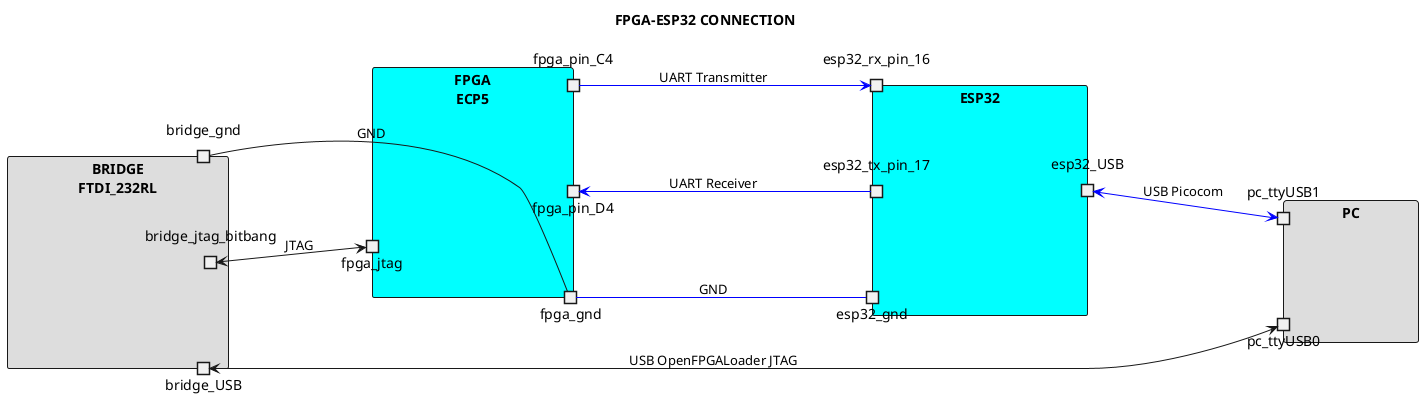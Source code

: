 @startuml
title FPGA-ESP32 CONNECTION
left to right direction
skinparam componentStyle rectangle
component FPGA\nECP5 #cyan {
  portout fpga_gnd
  portout fpga_pin_D4
  portout fpga_pin_C4
  portin fpga_jtag
}

component BRIDGE\nFTDI_232RL #ddd {
  portout bridge_USB
  portout bridge_jtag_bitbang
  portout bridge_gnd
}

component ESP32 #cyan{
  portin esp32_gnd
  portin esp32_tx_pin_17
  portin esp32_rx_pin_16
  portout esp32_USB
}

component PC #ddd {
  portin pc_ttyUSB0
  portin pc_ttyUSB1
}

fpga_gnd -- esp32_gnd #blue : GND
fpga_pin_C4 --> esp32_rx_pin_16 #blue : UART Transmitter
fpga_pin_D4 <-- esp32_tx_pin_17 #blue : UART Receiver
esp32_USB <--> pc_ttyUSB1 #blue : USB Picocom
bridge_USB <--> pc_ttyUSB0 : USB OpenFPGALoader JTAG
bridge_jtag_bitbang <--> fpga_jtag : JTAG
bridge_gnd -- fpga_gnd : GND

@enduml
